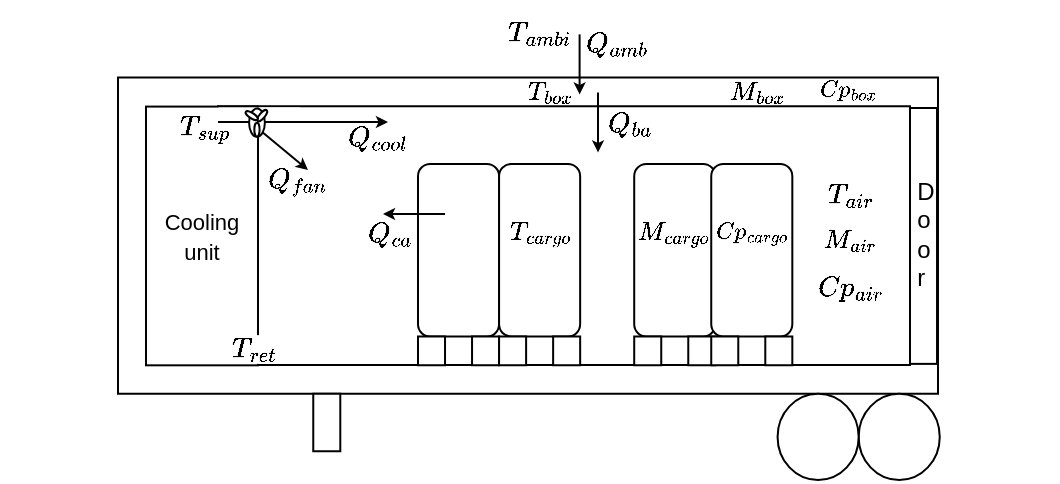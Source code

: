 <mxfile version="18.0.3" type="github">
  <diagram id="6x1Z_f9fHimdgtmLxv0v" name="Page-1">
    <mxGraphModel dx="990" dy="511" grid="1" gridSize="10" guides="1" tooltips="1" connect="1" arrows="1" fold="1" page="1" pageScale="1" pageWidth="827" pageHeight="1169" math="1" shadow="0">
      <root>
        <mxCell id="0" />
        <mxCell id="1" parent="0" />
        <mxCell id="8ryNivAxgFF_ow0qazEE-2" value="" style="rounded=0;whiteSpace=wrap;html=1;" vertex="1" parent="1">
          <mxGeometry x="200" y="71.75" width="410" height="158.12" as="geometry" />
        </mxCell>
        <mxCell id="8ryNivAxgFF_ow0qazEE-3" value="" style="rounded=0;whiteSpace=wrap;html=1;" vertex="1" parent="1">
          <mxGeometry x="250" y="86.13" width="346" height="129.37" as="geometry" />
        </mxCell>
        <mxCell id="8ryNivAxgFF_ow0qazEE-4" value="&lt;font style=&quot;font-size: 11px&quot;&gt;Cooling&lt;br&gt;unit&lt;/font&gt;" style="rounded=0;whiteSpace=wrap;html=1;" vertex="1" parent="1">
          <mxGeometry x="214" y="86.29" width="56" height="129.37" as="geometry" />
        </mxCell>
        <mxCell id="8ryNivAxgFF_ow0qazEE-7" value="" style="rounded=0;whiteSpace=wrap;html=1;" vertex="1" parent="1">
          <mxGeometry x="297.631" y="229.875" width="13.514" height="28.75" as="geometry" />
        </mxCell>
        <mxCell id="8ryNivAxgFF_ow0qazEE-8" value="" style="rounded=0;whiteSpace=wrap;html=1;strokeColor=none;" vertex="1" parent="1">
          <mxGeometry x="250.274" y="86.722" width="40.541" height="14.375" as="geometry" />
        </mxCell>
        <mxCell id="8ryNivAxgFF_ow0qazEE-9" value="" style="rounded=0;whiteSpace=wrap;html=1;strokeColor=none;" vertex="1" parent="1">
          <mxGeometry x="250.464" y="200.567" width="40.541" height="14.375" as="geometry" />
        </mxCell>
        <mxCell id="8ryNivAxgFF_ow0qazEE-15" value="" style="endArrow=classic;html=1;rounded=0;fillColor=#1ba1e2;strokeColor=#000000;endSize=3;" edge="1" parent="1">
          <mxGeometry width="50" height="50" relative="1" as="geometry">
            <mxPoint x="250" y="94" as="sourcePoint" />
            <mxPoint x="335" y="94" as="targetPoint" />
            <Array as="points">
              <mxPoint x="250" y="94" />
            </Array>
          </mxGeometry>
        </mxCell>
        <mxCell id="8ryNivAxgFF_ow0qazEE-10" value="" style="group" vertex="1" connectable="0" parent="1">
          <mxGeometry x="263.936" y="87.002" width="10.878" height="14.375" as="geometry" />
        </mxCell>
        <mxCell id="8ryNivAxgFF_ow0qazEE-11" value="" style="ellipse;whiteSpace=wrap;html=1;" vertex="1" parent="8ryNivAxgFF_ow0qazEE-10">
          <mxGeometry x="1.607" y="0.308" width="7.889" height="14.067" as="geometry" />
        </mxCell>
        <mxCell id="8ryNivAxgFF_ow0qazEE-12" value="" style="ellipse;whiteSpace=wrap;html=1;rotation=40;" vertex="1" parent="8ryNivAxgFF_ow0qazEE-10">
          <mxGeometry x="6.866" y="0.308" width="2.63" height="7.034" as="geometry" />
        </mxCell>
        <mxCell id="8ryNivAxgFF_ow0qazEE-13" value="" style="ellipse;whiteSpace=wrap;html=1;rotation=-180;" vertex="1" parent="8ryNivAxgFF_ow0qazEE-10">
          <mxGeometry x="4.236" y="7.341" width="2.63" height="7.034" as="geometry" />
        </mxCell>
        <mxCell id="8ryNivAxgFF_ow0qazEE-14" value="" style="ellipse;whiteSpace=wrap;html=1;rotation=-57;" vertex="1" parent="8ryNivAxgFF_ow0qazEE-10">
          <mxGeometry x="1.607" y="0.308" width="2.63" height="7.034" as="geometry" />
        </mxCell>
        <mxCell id="8ryNivAxgFF_ow0qazEE-32" value="" style="group" vertex="1" connectable="0" parent="1">
          <mxGeometry x="349.998" y="114.995" width="40.541" height="100.625" as="geometry" />
        </mxCell>
        <mxCell id="8ryNivAxgFF_ow0qazEE-33" value="" style="rounded=1;whiteSpace=wrap;html=1;" vertex="1" parent="8ryNivAxgFF_ow0qazEE-32">
          <mxGeometry width="40.541" height="86.25" as="geometry" />
        </mxCell>
        <mxCell id="8ryNivAxgFF_ow0qazEE-34" value="" style="rounded=0;whiteSpace=wrap;html=1;" vertex="1" parent="8ryNivAxgFF_ow0qazEE-32">
          <mxGeometry y="86.25" width="13.514" height="14.375" as="geometry" />
        </mxCell>
        <mxCell id="8ryNivAxgFF_ow0qazEE-35" value="" style="rounded=0;whiteSpace=wrap;html=1;" vertex="1" parent="8ryNivAxgFF_ow0qazEE-32">
          <mxGeometry x="27.027" y="86.25" width="13.514" height="14.375" as="geometry" />
        </mxCell>
        <mxCell id="8ryNivAxgFF_ow0qazEE-123" value="" style="endArrow=classic;html=1;rounded=0;fillColor=#f8cecc;strokeColor=#000000;endSize=3;" edge="1" parent="8ryNivAxgFF_ow0qazEE-32">
          <mxGeometry width="50" height="50" relative="1" as="geometry">
            <mxPoint x="13.512" y="25.005" as="sourcePoint" />
            <mxPoint x="-17.488" y="25.005" as="targetPoint" />
          </mxGeometry>
        </mxCell>
        <mxCell id="8ryNivAxgFF_ow0qazEE-36" value="" style="group" vertex="1" connectable="0" parent="1">
          <mxGeometry x="390.538" y="114.995" width="50.272" height="100.625" as="geometry" />
        </mxCell>
        <mxCell id="8ryNivAxgFF_ow0qazEE-37" value="" style="rounded=1;whiteSpace=wrap;html=1;" vertex="1" parent="8ryNivAxgFF_ow0qazEE-36">
          <mxGeometry width="40.541" height="86.25" as="geometry" />
        </mxCell>
        <mxCell id="8ryNivAxgFF_ow0qazEE-38" value="" style="rounded=0;whiteSpace=wrap;html=1;" vertex="1" parent="8ryNivAxgFF_ow0qazEE-36">
          <mxGeometry y="86.25" width="13.514" height="14.375" as="geometry" />
        </mxCell>
        <mxCell id="8ryNivAxgFF_ow0qazEE-39" value="" style="rounded=0;whiteSpace=wrap;html=1;" vertex="1" parent="8ryNivAxgFF_ow0qazEE-36">
          <mxGeometry x="27.027" y="86.25" width="13.514" height="14.375" as="geometry" />
        </mxCell>
        <mxCell id="8ryNivAxgFF_ow0qazEE-146" value="&lt;font style=&quot;font-size: 11px;&quot;&gt;\begin{equation}T_{cargo}\end{equation}&lt;/font&gt;" style="text;html=1;strokeColor=none;fillColor=none;align=center;verticalAlign=middle;whiteSpace=wrap;rounded=0;" vertex="1" parent="8ryNivAxgFF_ow0qazEE-36">
          <mxGeometry x="-9.728" y="19.005" width="60" height="30" as="geometry" />
        </mxCell>
        <mxCell id="8ryNivAxgFF_ow0qazEE-40" value="" style="group" vertex="1" connectable="0" parent="1">
          <mxGeometry x="458.106" y="114.995" width="40.544" height="100.625" as="geometry" />
        </mxCell>
        <mxCell id="8ryNivAxgFF_ow0qazEE-41" value="" style="rounded=1;whiteSpace=wrap;html=1;" vertex="1" parent="8ryNivAxgFF_ow0qazEE-40">
          <mxGeometry width="40.541" height="86.25" as="geometry" />
        </mxCell>
        <mxCell id="8ryNivAxgFF_ow0qazEE-42" value="" style="rounded=0;whiteSpace=wrap;html=1;" vertex="1" parent="8ryNivAxgFF_ow0qazEE-40">
          <mxGeometry y="86.25" width="13.514" height="14.375" as="geometry" />
        </mxCell>
        <mxCell id="8ryNivAxgFF_ow0qazEE-43" value="" style="rounded=0;whiteSpace=wrap;html=1;" vertex="1" parent="8ryNivAxgFF_ow0qazEE-40">
          <mxGeometry x="27.027" y="86.25" width="13.514" height="14.375" as="geometry" />
        </mxCell>
        <mxCell id="8ryNivAxgFF_ow0qazEE-143" value="&lt;font style=&quot;font-size: 11px;&quot;&gt;\begin{equation}M_{cargo}\end{equation}&lt;/font&gt;" style="text;html=1;strokeColor=none;fillColor=none;align=center;verticalAlign=middle;whiteSpace=wrap;rounded=0;" vertex="1" parent="8ryNivAxgFF_ow0qazEE-40">
          <mxGeometry x="-10.456" y="19.005" width="60" height="30" as="geometry" />
        </mxCell>
        <mxCell id="8ryNivAxgFF_ow0qazEE-44" value="" style="group" vertex="1" connectable="0" parent="1">
          <mxGeometry x="496.619" y="114.995" width="50.271" height="100.625" as="geometry" />
        </mxCell>
        <mxCell id="8ryNivAxgFF_ow0qazEE-45" value="" style="rounded=1;whiteSpace=wrap;html=1;" vertex="1" parent="8ryNivAxgFF_ow0qazEE-44">
          <mxGeometry width="40.541" height="86.25" as="geometry" />
        </mxCell>
        <mxCell id="8ryNivAxgFF_ow0qazEE-46" value="" style="rounded=0;whiteSpace=wrap;html=1;" vertex="1" parent="8ryNivAxgFF_ow0qazEE-44">
          <mxGeometry y="86.25" width="13.514" height="14.375" as="geometry" />
        </mxCell>
        <mxCell id="8ryNivAxgFF_ow0qazEE-47" value="" style="rounded=0;whiteSpace=wrap;html=1;" vertex="1" parent="8ryNivAxgFF_ow0qazEE-44">
          <mxGeometry x="27.027" y="86.25" width="13.514" height="14.375" as="geometry" />
        </mxCell>
        <mxCell id="8ryNivAxgFF_ow0qazEE-144" value="&lt;font style=&quot;font-size: 10px;&quot;&gt;\begin{equation}Cp_{cargo}\end{equation}&lt;/font&gt;" style="text;html=1;strokeColor=none;fillColor=none;align=center;verticalAlign=middle;whiteSpace=wrap;rounded=0;" vertex="1" parent="8ryNivAxgFF_ow0qazEE-44">
          <mxGeometry x="-9.729" y="19.005" width="60" height="30" as="geometry" />
        </mxCell>
        <mxCell id="8ryNivAxgFF_ow0qazEE-118" value="" style="group" vertex="1" connectable="0" parent="1">
          <mxGeometry x="596.002" y="87.002" width="14.865" height="127.938" as="geometry" />
        </mxCell>
        <mxCell id="8ryNivAxgFF_ow0qazEE-85" value="" style="rounded=0;whiteSpace=wrap;html=1;fontSize=9;" vertex="1" parent="8ryNivAxgFF_ow0qazEE-118">
          <mxGeometry width="13.514" height="127.938" as="geometry" />
        </mxCell>
        <mxCell id="8ryNivAxgFF_ow0qazEE-86" value="&lt;p style=&quot;line-height: 1&quot;&gt;&lt;/p&gt;&lt;div style=&quot;text-align: justify ; font-size: 12px&quot;&gt;&lt;font style=&quot;font-size: 12px&quot;&gt;D&lt;/font&gt;&lt;/div&gt;&lt;div style=&quot;text-align: justify ; font-size: 12px&quot;&gt;&lt;font style=&quot;font-size: 12px&quot;&gt;o&lt;/font&gt;&lt;/div&gt;&lt;div style=&quot;text-align: justify ; font-size: 12px&quot;&gt;&lt;font style=&quot;font-size: 12px&quot;&gt;o&lt;/font&gt;&lt;/div&gt;&lt;div style=&quot;text-align: justify ; font-size: 12px&quot;&gt;&lt;font style=&quot;font-size: 12px&quot;&gt;r&lt;/font&gt;&lt;/div&gt;&lt;p&gt;&lt;/p&gt;" style="text;html=1;strokeColor=none;fillColor=none;align=center;verticalAlign=middle;whiteSpace=wrap;rounded=0;fontSize=9;" vertex="1" parent="8ryNivAxgFF_ow0qazEE-118">
          <mxGeometry x="1.351" y="12.938" width="13.514" height="100.625" as="geometry" />
        </mxCell>
        <mxCell id="8ryNivAxgFF_ow0qazEE-119" value="" style="group" vertex="1" connectable="0" parent="1">
          <mxGeometry x="529.791" y="229.875" width="81.08" height="43.125" as="geometry" />
        </mxCell>
        <mxCell id="8ryNivAxgFF_ow0qazEE-5" value="" style="ellipse;whiteSpace=wrap;html=1;" vertex="1" parent="8ryNivAxgFF_ow0qazEE-119">
          <mxGeometry x="40.539" width="40.541" height="43.125" as="geometry" />
        </mxCell>
        <mxCell id="8ryNivAxgFF_ow0qazEE-6" value="" style="ellipse;whiteSpace=wrap;html=1;" vertex="1" parent="8ryNivAxgFF_ow0qazEE-119">
          <mxGeometry width="40.541" height="43.125" as="geometry" />
        </mxCell>
        <mxCell id="8ryNivAxgFF_ow0qazEE-126" value="" style="endArrow=classic;html=1;rounded=0;fillColor=#f8cecc;strokeColor=#000000;endSize=3;" edge="1" parent="1">
          <mxGeometry width="50" height="50" relative="1" as="geometry">
            <mxPoint x="440" y="79.19" as="sourcePoint" />
            <mxPoint x="440" y="109.19" as="targetPoint" />
          </mxGeometry>
        </mxCell>
        <mxCell id="8ryNivAxgFF_ow0qazEE-128" value="" style="endArrow=classic;html=1;rounded=0;fillColor=#f8cecc;strokeColor=#000000;endSize=3;exitX=0;exitY=1;exitDx=0;exitDy=0;" edge="1" parent="1">
          <mxGeometry width="50" height="50" relative="1" as="geometry">
            <mxPoint x="272.38" y="99.28" as="sourcePoint" />
            <mxPoint x="295" y="118" as="targetPoint" />
          </mxGeometry>
        </mxCell>
        <mxCell id="8ryNivAxgFF_ow0qazEE-131" value="\begin{equation}Q_{fan}\end{equation}" style="text;html=1;strokeColor=none;fillColor=none;align=center;verticalAlign=middle;whiteSpace=wrap;rounded=0;" vertex="1" parent="1">
          <mxGeometry x="259.94" y="108.19" width="60" height="30" as="geometry" />
        </mxCell>
        <mxCell id="8ryNivAxgFF_ow0qazEE-132" value="\begin{equation}Q_{ca}\end{equation}" style="text;html=1;strokeColor=none;fillColor=none;align=center;verticalAlign=middle;whiteSpace=wrap;rounded=0;" vertex="1" parent="1">
          <mxGeometry x="306" y="135" width="60" height="30" as="geometry" />
        </mxCell>
        <mxCell id="8ryNivAxgFF_ow0qazEE-133" value="\begin{equation}Q_{ba}\end{equation}" style="text;html=1;strokeColor=none;fillColor=none;align=center;verticalAlign=middle;whiteSpace=wrap;rounded=0;" vertex="1" parent="1">
          <mxGeometry x="426.08" y="80.19" width="60" height="30" as="geometry" />
        </mxCell>
        <mxCell id="8ryNivAxgFF_ow0qazEE-135" value="\begin{equation}Q_{cool}\end{equation}" style="text;html=1;strokeColor=none;fillColor=none;align=center;verticalAlign=middle;whiteSpace=wrap;rounded=0;" vertex="1" parent="1">
          <mxGeometry x="300.14" y="86.72" width="60" height="30" as="geometry" />
        </mxCell>
        <mxCell id="8ryNivAxgFF_ow0qazEE-136" value="\begin{equation}Q_{amb}\end{equation}" style="text;html=1;strokeColor=none;fillColor=none;align=center;verticalAlign=middle;whiteSpace=wrap;rounded=0;" vertex="1" parent="1">
          <mxGeometry x="420" y="39.65" width="60" height="30" as="geometry" />
        </mxCell>
        <mxCell id="8ryNivAxgFF_ow0qazEE-137" value="" style="endArrow=classic;html=1;rounded=0;fillColor=#f8cecc;strokeColor=#000000;endSize=3;" edge="1" parent="1">
          <mxGeometry width="50" height="50" relative="1" as="geometry">
            <mxPoint x="430.8" y="50.19" as="sourcePoint" />
            <mxPoint x="430.8" y="80.19" as="targetPoint" />
          </mxGeometry>
        </mxCell>
        <mxCell id="8ryNivAxgFF_ow0qazEE-139" value="&lt;font style=&quot;font-size: 11px;&quot;&gt;\begin{equation}M_{air}\end{equation}&lt;/font&gt;" style="text;html=1;strokeColor=none;fillColor=none;align=center;verticalAlign=middle;whiteSpace=wrap;rounded=0;" vertex="1" parent="1">
          <mxGeometry x="536" y="138.19" width="60" height="30" as="geometry" />
        </mxCell>
        <mxCell id="8ryNivAxgFF_ow0qazEE-140" value="&lt;font style=&quot;font-size: 12px;&quot;&gt;\begin{equation}Cp_{air}\end{equation}&lt;/font&gt;" style="text;html=1;strokeColor=none;fillColor=none;align=center;verticalAlign=middle;whiteSpace=wrap;rounded=0;" vertex="1" parent="1">
          <mxGeometry x="536" y="162" width="60" height="30" as="geometry" />
        </mxCell>
        <mxCell id="8ryNivAxgFF_ow0qazEE-141" value="&lt;font style=&quot;font-size: 11px;&quot;&gt;\begin{equation}M_{box}\end{equation}&lt;/font&gt;" style="text;html=1;strokeColor=none;fillColor=none;align=center;verticalAlign=middle;whiteSpace=wrap;rounded=0;" vertex="1" parent="1">
          <mxGeometry x="489.65" y="63.66" width="60" height="30" as="geometry" />
        </mxCell>
        <mxCell id="8ryNivAxgFF_ow0qazEE-142" value="&lt;font style=&quot;font-size: 10px;&quot;&gt;\begin{equation}Cp_{box}\end{equation}&lt;/font&gt;" style="text;html=1;strokeColor=none;fillColor=none;align=center;verticalAlign=middle;whiteSpace=wrap;rounded=0;" vertex="1" parent="1">
          <mxGeometry x="535.33" y="62.66" width="60" height="30" as="geometry" />
        </mxCell>
        <mxCell id="8ryNivAxgFF_ow0qazEE-145" value="&lt;font style=&quot;font-size: 11px;&quot;&gt;\begin{equation}T_{box}\end{equation}&lt;/font&gt;" style="text;html=1;strokeColor=none;fillColor=none;align=center;verticalAlign=middle;whiteSpace=wrap;rounded=0;" vertex="1" parent="1">
          <mxGeometry x="386" y="63.66" width="60" height="30" as="geometry" />
        </mxCell>
        <mxCell id="8ryNivAxgFF_ow0qazEE-148" value="&lt;font style=&quot;font-size: 12px;&quot;&gt;\begin{equation}T_{air}\end{equation}&lt;/font&gt;" style="text;html=1;strokeColor=none;fillColor=none;align=center;verticalAlign=middle;whiteSpace=wrap;rounded=0;" vertex="1" parent="1">
          <mxGeometry x="536" y="115" width="60" height="30" as="geometry" />
        </mxCell>
        <mxCell id="8ryNivAxgFF_ow0qazEE-149" value="&lt;font style=&quot;font-size: 12px;&quot;&gt;\begin{equation}T_{ambi}\end{equation}&lt;/font&gt;" style="text;html=1;strokeColor=none;fillColor=none;align=center;verticalAlign=middle;whiteSpace=wrap;rounded=0;" vertex="1" parent="1">
          <mxGeometry x="381" y="33.66" width="60" height="30" as="geometry" />
        </mxCell>
        <mxCell id="8ryNivAxgFF_ow0qazEE-150" value="&lt;font style=&quot;font-size: 12px;&quot;&gt;\begin{equation}T_{ret}\end{equation}&lt;/font&gt;" style="text;html=1;strokeColor=none;fillColor=none;align=center;verticalAlign=middle;whiteSpace=wrap;rounded=0;" vertex="1" parent="1">
          <mxGeometry x="237.63" y="192" width="60" height="30" as="geometry" />
        </mxCell>
        <mxCell id="8ryNivAxgFF_ow0qazEE-151" value="&lt;font style=&quot;font-size: 12px;&quot;&gt;\begin{equation}T_{sup}\end{equation}&lt;/font&gt;" style="text;html=1;strokeColor=none;fillColor=none;align=center;verticalAlign=middle;whiteSpace=wrap;rounded=0;" vertex="1" parent="1">
          <mxGeometry x="214" y="82.19" width="60" height="30" as="geometry" />
        </mxCell>
      </root>
    </mxGraphModel>
  </diagram>
</mxfile>
